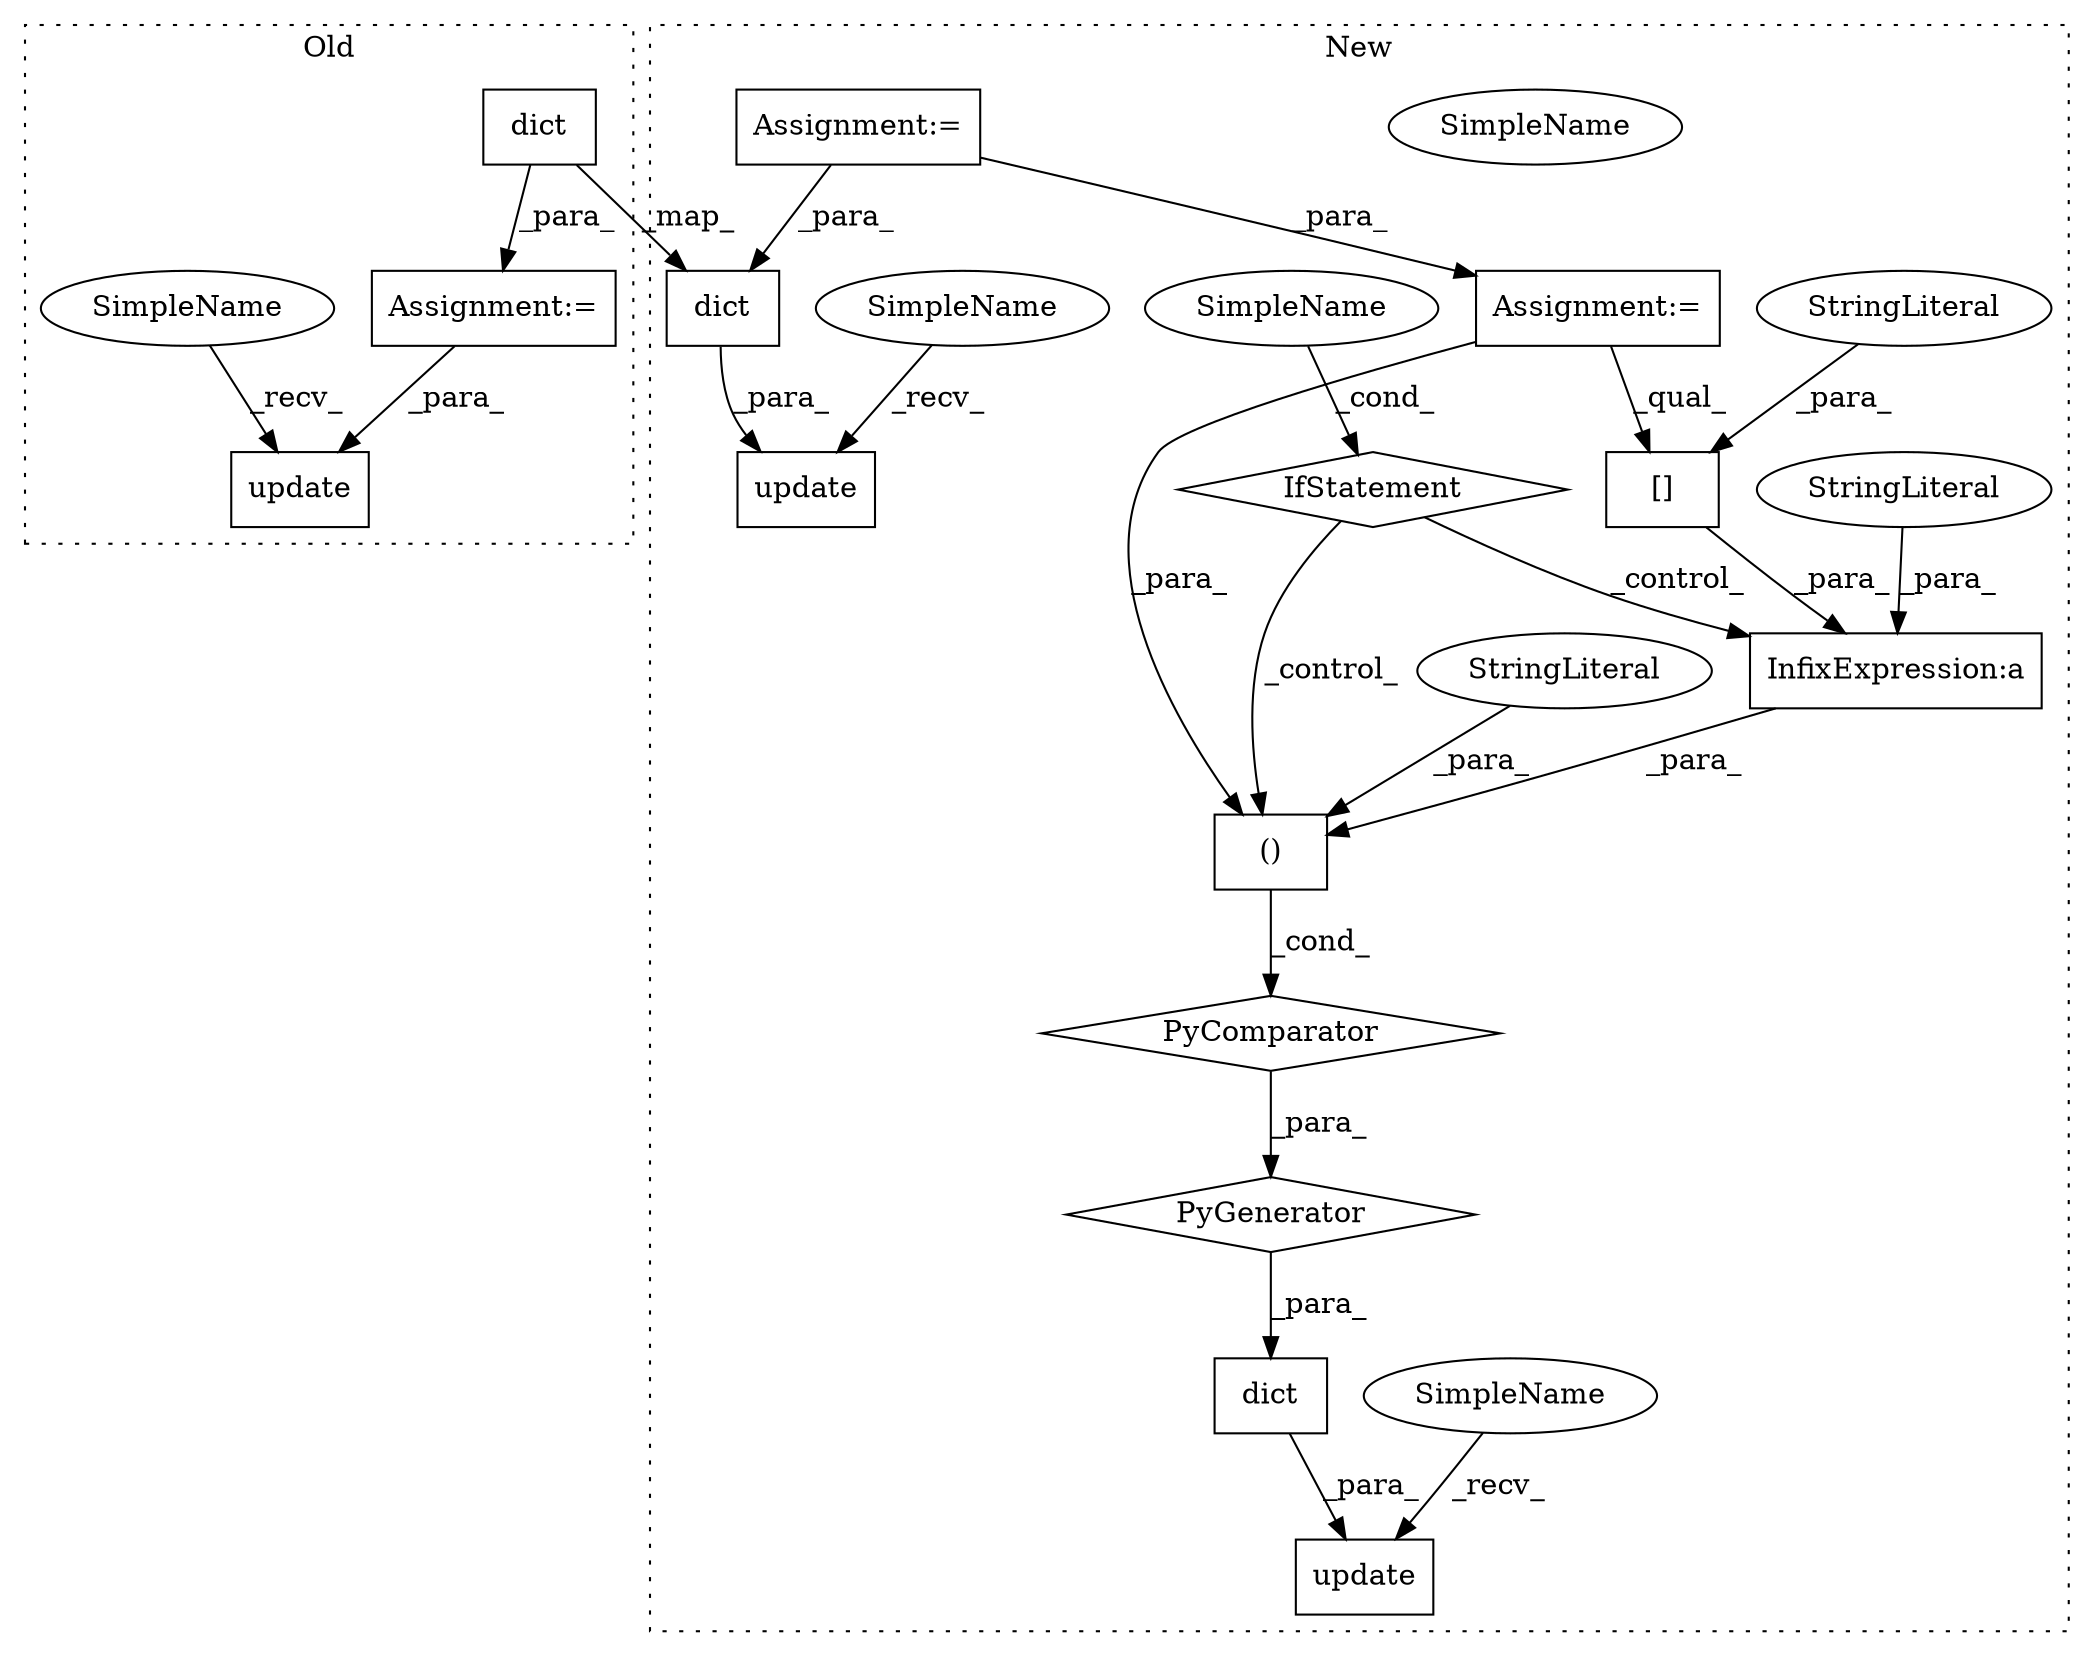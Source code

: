 digraph G {
subgraph cluster0 {
1 [label="update" a="32" s="615,629" l="7,1" shape="box"];
10 [label="Assignment:=" a="7" s="451" l="1" shape="box"];
14 [label="dict" a="32" s="452,611" l="19,-8" shape="box"];
20 [label="SimpleName" a="42" s="609" l="5" shape="ellipse"];
label = "Old";
style="dotted";
}
subgraph cluster1 {
2 [label="PyGenerator" a="107" s="650" l="137" shape="diamond"];
3 [label="PyComparator" a="113" s="755" l="21" shape="diamond"];
4 [label="InfixExpression:a" a="27" s="660" l="3" shape="box"];
5 [label="[]" a="2" s="663,670" l="2,1" shape="box"];
6 [label="StringLiteral" a="45" s="651" l="9" shape="ellipse"];
7 [label="StringLiteral" a="45" s="665" l="5" shape="ellipse"];
8 [label="IfStatement" a="25" s="755" l="21" shape="diamond"];
9 [label="SimpleName" a="42" s="771" l="5" shape="ellipse"];
11 [label="Assignment:=" a="7" s="435" l="1" shape="box"];
12 [label="update" a="32" s="458,611" l="7,1" shape="box"];
13 [label="dict" a="32" s="465,619" l="19,-8" shape="box"];
15 [label="Assignment:=" a="7" s="755" l="21" shape="box"];
16 [label="()" a="106" s="650" l="46" shape="box"];
17 [label="update" a="32" s="624,779" l="7,1" shape="box"];
18 [label="dict" a="32" s="631,787" l="19,-8" shape="box"];
19 [label="StringLiteral" a="45" s="685" l="11" shape="ellipse"];
21 [label="SimpleName" a="42" s="618" l="5" shape="ellipse"];
22 [label="SimpleName" a="42" s="452" l="5" shape="ellipse"];
23 [label="SimpleName" a="42" s="771" l="5" shape="ellipse"];
label = "New";
style="dotted";
}
2 -> 18 [label="_para_"];
3 -> 2 [label="_para_"];
4 -> 16 [label="_para_"];
5 -> 4 [label="_para_"];
6 -> 4 [label="_para_"];
7 -> 5 [label="_para_"];
8 -> 4 [label="_control_"];
8 -> 16 [label="_control_"];
10 -> 1 [label="_para_"];
11 -> 13 [label="_para_"];
11 -> 15 [label="_para_"];
13 -> 12 [label="_para_"];
14 -> 13 [label="_map_"];
14 -> 10 [label="_para_"];
15 -> 16 [label="_para_"];
15 -> 5 [label="_qual_"];
16 -> 3 [label="_cond_"];
18 -> 17 [label="_para_"];
19 -> 16 [label="_para_"];
20 -> 1 [label="_recv_"];
21 -> 17 [label="_recv_"];
22 -> 12 [label="_recv_"];
23 -> 8 [label="_cond_"];
}